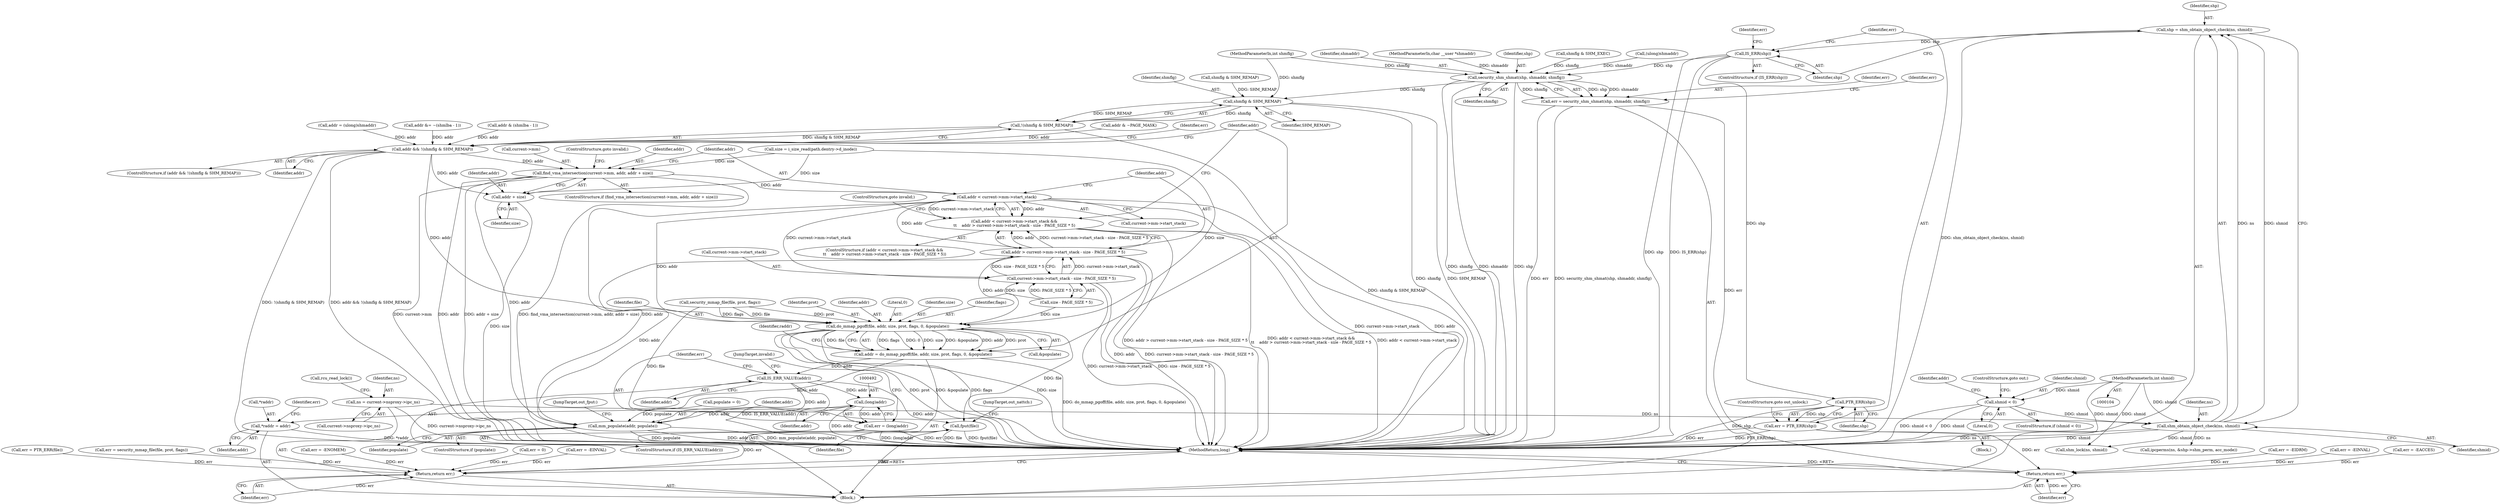 digraph "0_linux_a399b29dfbaaaf91162b2dc5a5875dd51bbfa2a1_0@pointer" {
"1000232" [label="(Call,shp = shm_obtain_object_check(ns, shmid))"];
"1000234" [label="(Call,shm_obtain_object_check(ns, shmid))"];
"1000224" [label="(Call,ns = current->nsproxy->ipc_ns)"];
"1000132" [label="(Call,shmid < 0)"];
"1000105" [label="(MethodParameterIn,int shmid)"];
"1000238" [label="(Call,IS_ERR(shp))"];
"1000243" [label="(Call,PTR_ERR(shp))"];
"1000241" [label="(Call,err = PTR_ERR(shp))"];
"1000550" [label="(Return,return err;)"];
"1000261" [label="(Call,security_shm_shmat(shp, shmaddr, shmflg))"];
"1000259" [label="(Call,err = security_shm_shmat(shp, shmaddr, shmflg))"];
"1000427" [label="(Call,shmflg & SHM_REMAP)"];
"1000426" [label="(Call,!(shmflg & SHM_REMAP))"];
"1000424" [label="(Call,addr && !(shmflg & SHM_REMAP))"];
"1000436" [label="(Call,find_vma_intersection(current->mm, addr, addr + size))"];
"1000447" [label="(Call,addr < current->mm->start_stack)"];
"1000446" [label="(Call,addr < current->mm->start_stack &&\n\t\t    addr > current->mm->start_stack - size - PAGE_SIZE * 5)"];
"1000454" [label="(Call,addr > current->mm->start_stack - size - PAGE_SIZE * 5)"];
"1000470" [label="(Call,do_mmap_pgoff(file, addr, size, prot, flags, 0, &populate))"];
"1000468" [label="(Call,addr = do_mmap_pgoff(file, addr, size, prot, flags, 0, &populate))"];
"1000479" [label="(Call,*raddr = addr)"];
"1000487" [label="(Call,IS_ERR_VALUE(addr))"];
"1000491" [label="(Call,(long)addr)"];
"1000489" [label="(Call,err = (long)addr)"];
"1000545" [label="(Return,return err;)"];
"1000504" [label="(Call,mm_populate(addr, populate))"];
"1000508" [label="(Call,fput(file))"];
"1000456" [label="(Call,current->mm->start_stack - size - PAGE_SIZE * 5)"];
"1000441" [label="(Call,addr + size)"];
"1000251" [label="(Call,ipcperms(ns, &shp->shm_perm, acc_mode))"];
"1000483" [label="(Call,err = 0)"];
"1000509" [label="(Identifier,file)"];
"1000140" [label="(Call,(ulong)shmaddr)"];
"1000424" [label="(Call,addr && !(shmflg & SHM_REMAP))"];
"1000484" [label="(Identifier,err)"];
"1000468" [label="(Call,addr = do_mmap_pgoff(file, addr, size, prot, flags, 0, &populate))"];
"1000139" [label="(Identifier,addr)"];
"1000260" [label="(Identifier,err)"];
"1000437" [label="(Call,current->mm)"];
"1000481" [label="(Identifier,raddr)"];
"1000470" [label="(Call,do_mmap_pgoff(file, addr, size, prot, flags, 0, &populate))"];
"1000474" [label="(Identifier,prot)"];
"1000224" [label="(Call,ns = current->nsproxy->ipc_ns)"];
"1000443" [label="(Identifier,size)"];
"1000135" [label="(ControlStructure,goto out;)"];
"1000477" [label="(Call,&populate)"];
"1000124" [label="(Call,populate = 0)"];
"1000263" [label="(Identifier,shmaddr)"];
"1000266" [label="(Identifier,err)"];
"1000163" [label="(Call,addr & ~PAGE_MASK)"];
"1000505" [label="(Identifier,addr)"];
"1000226" [label="(Call,current->nsproxy->ipc_ns)"];
"1000134" [label="(Literal,0)"];
"1000105" [label="(MethodParameterIn,int shmid)"];
"1000244" [label="(Identifier,shp)"];
"1000261" [label="(Call,security_shm_shmat(shp, shmaddr, shmflg))"];
"1000106" [label="(MethodParameterIn,char __user *shmaddr)"];
"1000510" [label="(JumpTarget,out_nattch:)"];
"1000285" [label="(Call,err = -EIDRM)"];
"1000238" [label="(Call,IS_ERR(shp))"];
"1000426" [label="(Call,!(shmflg & SHM_REMAP))"];
"1000435" [label="(ControlStructure,if (find_vma_intersection(current->mm, addr, addr + size)))"];
"1000231" [label="(Call,rcu_read_lock())"];
"1000472" [label="(Identifier,addr)"];
"1000507" [label="(JumpTarget,out_fput:)"];
"1000447" [label="(Call,addr < current->mm->start_stack)"];
"1000491" [label="(Call,(long)addr)"];
"1000489" [label="(Call,err = (long)addr)"];
"1000243" [label="(Call,PTR_ERR(shp))"];
"1000462" [label="(Call,size - PAGE_SIZE * 5)"];
"1000480" [label="(Call,*raddr)"];
"1000431" [label="(Call,err = -EINVAL)"];
"1000545" [label="(Return,return err;)"];
"1000245" [label="(ControlStructure,goto out_unlock;)"];
"1000247" [label="(Identifier,err)"];
"1000502" [label="(ControlStructure,if (populate))"];
"1000494" [label="(JumpTarget,invalid:)"];
"1000476" [label="(Literal,0)"];
"1000131" [label="(ControlStructure,if (shmid < 0))"];
"1000429" [label="(Identifier,SHM_REMAP)"];
"1000488" [label="(Identifier,addr)"];
"1000546" [label="(Identifier,err)"];
"1000264" [label="(Identifier,shmflg)"];
"1000482" [label="(Identifier,addr)"];
"1000428" [label="(Identifier,shmflg)"];
"1000493" [label="(Identifier,addr)"];
"1000469" [label="(Identifier,addr)"];
"1000552" [label="(MethodReturn,long)"];
"1000110" [label="(Block,)"];
"1000432" [label="(Identifier,err)"];
"1000479" [label="(Call,*raddr = addr)"];
"1000236" [label="(Identifier,shmid)"];
"1000237" [label="(ControlStructure,if (IS_ERR(shp)))"];
"1000473" [label="(Identifier,size)"];
"1000475" [label="(Identifier,flags)"];
"1000506" [label="(Identifier,populate)"];
"1000508" [label="(Call,fput(file))"];
"1000138" [label="(Call,addr = (ulong)shmaddr)"];
"1000127" [label="(Call,err = -EINVAL)"];
"1000441" [label="(Call,addr + size)"];
"1000409" [label="(Call,security_mmap_file(file, prot, flags))"];
"1000352" [label="(Call,err = PTR_ERR(file))"];
"1000132" [label="(Call,shmid < 0)"];
"1000550" [label="(Return,return err;)"];
"1000427" [label="(Call,shmflg & SHM_REMAP)"];
"1000436" [label="(Call,find_vma_intersection(current->mm, addr, addr + size))"];
"1000242" [label="(Identifier,err)"];
"1000175" [label="(Call,shmflg & SHM_REMAP)"];
"1000235" [label="(Identifier,ns)"];
"1000456" [label="(Call,current->mm->start_stack - size - PAGE_SIZE * 5)"];
"1000448" [label="(Identifier,addr)"];
"1000490" [label="(Identifier,err)"];
"1000407" [label="(Call,err = security_mmap_file(file, prot, flags))"];
"1000449" [label="(Call,current->mm->start_stack)"];
"1000234" [label="(Call,shm_obtain_object_check(ns, shmid))"];
"1000107" [label="(MethodParameterIn,int shmflg)"];
"1000519" [label="(Call,shm_lock(ns, shmid))"];
"1000232" [label="(Call,shp = shm_obtain_object_check(ns, shmid))"];
"1000133" [label="(Identifier,shmid)"];
"1000262" [label="(Identifier,shp)"];
"1000487" [label="(Call,IS_ERR_VALUE(addr))"];
"1000457" [label="(Call,current->mm->start_stack)"];
"1000246" [label="(Call,err = -EACCES)"];
"1000467" [label="(ControlStructure,goto invalid;)"];
"1000233" [label="(Identifier,shp)"];
"1000155" [label="(Call,addr &= ~(shmlba - 1))"];
"1000425" [label="(Identifier,addr)"];
"1000442" [label="(Identifier,addr)"];
"1000445" [label="(ControlStructure,if (addr < current->mm->start_stack &&\n\t\t    addr > current->mm->start_stack - size - PAGE_SIZE * 5))"];
"1000504" [label="(Call,mm_populate(addr, populate))"];
"1000145" [label="(Call,addr & (shmlba - 1))"];
"1000240" [label="(Block,)"];
"1000318" [label="(Call,err = -ENOMEM)"];
"1000444" [label="(ControlStructure,goto invalid;)"];
"1000551" [label="(Identifier,err)"];
"1000304" [label="(Call,size = i_size_read(path.dentry->d_inode))"];
"1000471" [label="(Identifier,file)"];
"1000486" [label="(ControlStructure,if (IS_ERR_VALUE(addr)))"];
"1000440" [label="(Identifier,addr)"];
"1000259" [label="(Call,err = security_shm_shmat(shp, shmaddr, shmflg))"];
"1000455" [label="(Identifier,addr)"];
"1000454" [label="(Call,addr > current->mm->start_stack - size - PAGE_SIZE * 5)"];
"1000225" [label="(Identifier,ns)"];
"1000241" [label="(Call,err = PTR_ERR(shp))"];
"1000423" [label="(ControlStructure,if (addr && !(shmflg & SHM_REMAP)))"];
"1000239" [label="(Identifier,shp)"];
"1000214" [label="(Call,shmflg & SHM_EXEC)"];
"1000446" [label="(Call,addr < current->mm->start_stack &&\n\t\t    addr > current->mm->start_stack - size - PAGE_SIZE * 5)"];
"1000232" -> "1000110"  [label="AST: "];
"1000232" -> "1000234"  [label="CFG: "];
"1000233" -> "1000232"  [label="AST: "];
"1000234" -> "1000232"  [label="AST: "];
"1000239" -> "1000232"  [label="CFG: "];
"1000232" -> "1000552"  [label="DDG: shm_obtain_object_check(ns, shmid)"];
"1000234" -> "1000232"  [label="DDG: ns"];
"1000234" -> "1000232"  [label="DDG: shmid"];
"1000232" -> "1000238"  [label="DDG: shp"];
"1000234" -> "1000236"  [label="CFG: "];
"1000235" -> "1000234"  [label="AST: "];
"1000236" -> "1000234"  [label="AST: "];
"1000234" -> "1000552"  [label="DDG: shmid"];
"1000234" -> "1000552"  [label="DDG: ns"];
"1000224" -> "1000234"  [label="DDG: ns"];
"1000132" -> "1000234"  [label="DDG: shmid"];
"1000105" -> "1000234"  [label="DDG: shmid"];
"1000234" -> "1000251"  [label="DDG: ns"];
"1000234" -> "1000519"  [label="DDG: shmid"];
"1000224" -> "1000110"  [label="AST: "];
"1000224" -> "1000226"  [label="CFG: "];
"1000225" -> "1000224"  [label="AST: "];
"1000226" -> "1000224"  [label="AST: "];
"1000231" -> "1000224"  [label="CFG: "];
"1000224" -> "1000552"  [label="DDG: current->nsproxy->ipc_ns"];
"1000132" -> "1000131"  [label="AST: "];
"1000132" -> "1000134"  [label="CFG: "];
"1000133" -> "1000132"  [label="AST: "];
"1000134" -> "1000132"  [label="AST: "];
"1000135" -> "1000132"  [label="CFG: "];
"1000139" -> "1000132"  [label="CFG: "];
"1000132" -> "1000552"  [label="DDG: shmid < 0"];
"1000132" -> "1000552"  [label="DDG: shmid"];
"1000105" -> "1000132"  [label="DDG: shmid"];
"1000105" -> "1000104"  [label="AST: "];
"1000105" -> "1000552"  [label="DDG: shmid"];
"1000105" -> "1000519"  [label="DDG: shmid"];
"1000238" -> "1000237"  [label="AST: "];
"1000238" -> "1000239"  [label="CFG: "];
"1000239" -> "1000238"  [label="AST: "];
"1000242" -> "1000238"  [label="CFG: "];
"1000247" -> "1000238"  [label="CFG: "];
"1000238" -> "1000552"  [label="DDG: shp"];
"1000238" -> "1000552"  [label="DDG: IS_ERR(shp)"];
"1000238" -> "1000243"  [label="DDG: shp"];
"1000238" -> "1000261"  [label="DDG: shp"];
"1000243" -> "1000241"  [label="AST: "];
"1000243" -> "1000244"  [label="CFG: "];
"1000244" -> "1000243"  [label="AST: "];
"1000241" -> "1000243"  [label="CFG: "];
"1000243" -> "1000552"  [label="DDG: shp"];
"1000243" -> "1000241"  [label="DDG: shp"];
"1000241" -> "1000240"  [label="AST: "];
"1000242" -> "1000241"  [label="AST: "];
"1000245" -> "1000241"  [label="CFG: "];
"1000241" -> "1000552"  [label="DDG: err"];
"1000241" -> "1000552"  [label="DDG: PTR_ERR(shp)"];
"1000241" -> "1000550"  [label="DDG: err"];
"1000550" -> "1000110"  [label="AST: "];
"1000550" -> "1000551"  [label="CFG: "];
"1000551" -> "1000550"  [label="AST: "];
"1000552" -> "1000550"  [label="CFG: "];
"1000550" -> "1000552"  [label="DDG: <RET>"];
"1000551" -> "1000550"  [label="DDG: err"];
"1000127" -> "1000550"  [label="DDG: err"];
"1000246" -> "1000550"  [label="DDG: err"];
"1000285" -> "1000550"  [label="DDG: err"];
"1000259" -> "1000550"  [label="DDG: err"];
"1000261" -> "1000259"  [label="AST: "];
"1000261" -> "1000264"  [label="CFG: "];
"1000262" -> "1000261"  [label="AST: "];
"1000263" -> "1000261"  [label="AST: "];
"1000264" -> "1000261"  [label="AST: "];
"1000259" -> "1000261"  [label="CFG: "];
"1000261" -> "1000552"  [label="DDG: shmflg"];
"1000261" -> "1000552"  [label="DDG: shmaddr"];
"1000261" -> "1000552"  [label="DDG: shp"];
"1000261" -> "1000259"  [label="DDG: shp"];
"1000261" -> "1000259"  [label="DDG: shmaddr"];
"1000261" -> "1000259"  [label="DDG: shmflg"];
"1000140" -> "1000261"  [label="DDG: shmaddr"];
"1000106" -> "1000261"  [label="DDG: shmaddr"];
"1000214" -> "1000261"  [label="DDG: shmflg"];
"1000107" -> "1000261"  [label="DDG: shmflg"];
"1000261" -> "1000427"  [label="DDG: shmflg"];
"1000259" -> "1000110"  [label="AST: "];
"1000260" -> "1000259"  [label="AST: "];
"1000266" -> "1000259"  [label="CFG: "];
"1000259" -> "1000552"  [label="DDG: err"];
"1000259" -> "1000552"  [label="DDG: security_shm_shmat(shp, shmaddr, shmflg)"];
"1000427" -> "1000426"  [label="AST: "];
"1000427" -> "1000429"  [label="CFG: "];
"1000428" -> "1000427"  [label="AST: "];
"1000429" -> "1000427"  [label="AST: "];
"1000426" -> "1000427"  [label="CFG: "];
"1000427" -> "1000552"  [label="DDG: shmflg"];
"1000427" -> "1000552"  [label="DDG: SHM_REMAP"];
"1000427" -> "1000426"  [label="DDG: shmflg"];
"1000427" -> "1000426"  [label="DDG: SHM_REMAP"];
"1000107" -> "1000427"  [label="DDG: shmflg"];
"1000175" -> "1000427"  [label="DDG: SHM_REMAP"];
"1000426" -> "1000424"  [label="AST: "];
"1000424" -> "1000426"  [label="CFG: "];
"1000426" -> "1000552"  [label="DDG: shmflg & SHM_REMAP"];
"1000426" -> "1000424"  [label="DDG: shmflg & SHM_REMAP"];
"1000424" -> "1000423"  [label="AST: "];
"1000424" -> "1000425"  [label="CFG: "];
"1000425" -> "1000424"  [label="AST: "];
"1000432" -> "1000424"  [label="CFG: "];
"1000469" -> "1000424"  [label="CFG: "];
"1000424" -> "1000552"  [label="DDG: !(shmflg & SHM_REMAP)"];
"1000424" -> "1000552"  [label="DDG: addr && !(shmflg & SHM_REMAP)"];
"1000163" -> "1000424"  [label="DDG: addr"];
"1000138" -> "1000424"  [label="DDG: addr"];
"1000155" -> "1000424"  [label="DDG: addr"];
"1000145" -> "1000424"  [label="DDG: addr"];
"1000424" -> "1000436"  [label="DDG: addr"];
"1000424" -> "1000441"  [label="DDG: addr"];
"1000424" -> "1000470"  [label="DDG: addr"];
"1000436" -> "1000435"  [label="AST: "];
"1000436" -> "1000441"  [label="CFG: "];
"1000437" -> "1000436"  [label="AST: "];
"1000440" -> "1000436"  [label="AST: "];
"1000441" -> "1000436"  [label="AST: "];
"1000444" -> "1000436"  [label="CFG: "];
"1000448" -> "1000436"  [label="CFG: "];
"1000436" -> "1000552"  [label="DDG: find_vma_intersection(current->mm, addr, addr + size)"];
"1000436" -> "1000552"  [label="DDG: current->mm"];
"1000436" -> "1000552"  [label="DDG: addr"];
"1000436" -> "1000552"  [label="DDG: addr + size"];
"1000304" -> "1000436"  [label="DDG: size"];
"1000436" -> "1000447"  [label="DDG: addr"];
"1000436" -> "1000504"  [label="DDG: addr"];
"1000447" -> "1000446"  [label="AST: "];
"1000447" -> "1000449"  [label="CFG: "];
"1000448" -> "1000447"  [label="AST: "];
"1000449" -> "1000447"  [label="AST: "];
"1000455" -> "1000447"  [label="CFG: "];
"1000446" -> "1000447"  [label="CFG: "];
"1000447" -> "1000552"  [label="DDG: current->mm->start_stack"];
"1000447" -> "1000552"  [label="DDG: addr"];
"1000447" -> "1000446"  [label="DDG: addr"];
"1000447" -> "1000446"  [label="DDG: current->mm->start_stack"];
"1000447" -> "1000454"  [label="DDG: addr"];
"1000447" -> "1000456"  [label="DDG: current->mm->start_stack"];
"1000447" -> "1000470"  [label="DDG: addr"];
"1000447" -> "1000504"  [label="DDG: addr"];
"1000446" -> "1000445"  [label="AST: "];
"1000446" -> "1000454"  [label="CFG: "];
"1000454" -> "1000446"  [label="AST: "];
"1000467" -> "1000446"  [label="CFG: "];
"1000469" -> "1000446"  [label="CFG: "];
"1000446" -> "1000552"  [label="DDG: addr < current->mm->start_stack &&\n\t\t    addr > current->mm->start_stack - size - PAGE_SIZE * 5"];
"1000446" -> "1000552"  [label="DDG: addr < current->mm->start_stack"];
"1000446" -> "1000552"  [label="DDG: addr > current->mm->start_stack - size - PAGE_SIZE * 5"];
"1000454" -> "1000446"  [label="DDG: addr"];
"1000454" -> "1000446"  [label="DDG: current->mm->start_stack - size - PAGE_SIZE * 5"];
"1000454" -> "1000456"  [label="CFG: "];
"1000455" -> "1000454"  [label="AST: "];
"1000456" -> "1000454"  [label="AST: "];
"1000454" -> "1000552"  [label="DDG: addr"];
"1000454" -> "1000552"  [label="DDG: current->mm->start_stack - size - PAGE_SIZE * 5"];
"1000456" -> "1000454"  [label="DDG: current->mm->start_stack"];
"1000456" -> "1000454"  [label="DDG: size - PAGE_SIZE * 5"];
"1000454" -> "1000470"  [label="DDG: addr"];
"1000454" -> "1000504"  [label="DDG: addr"];
"1000470" -> "1000468"  [label="AST: "];
"1000470" -> "1000477"  [label="CFG: "];
"1000471" -> "1000470"  [label="AST: "];
"1000472" -> "1000470"  [label="AST: "];
"1000473" -> "1000470"  [label="AST: "];
"1000474" -> "1000470"  [label="AST: "];
"1000475" -> "1000470"  [label="AST: "];
"1000476" -> "1000470"  [label="AST: "];
"1000477" -> "1000470"  [label="AST: "];
"1000468" -> "1000470"  [label="CFG: "];
"1000470" -> "1000552"  [label="DDG: prot"];
"1000470" -> "1000552"  [label="DDG: &populate"];
"1000470" -> "1000552"  [label="DDG: flags"];
"1000470" -> "1000552"  [label="DDG: size"];
"1000470" -> "1000468"  [label="DDG: flags"];
"1000470" -> "1000468"  [label="DDG: 0"];
"1000470" -> "1000468"  [label="DDG: size"];
"1000470" -> "1000468"  [label="DDG: &populate"];
"1000470" -> "1000468"  [label="DDG: addr"];
"1000470" -> "1000468"  [label="DDG: prot"];
"1000470" -> "1000468"  [label="DDG: file"];
"1000409" -> "1000470"  [label="DDG: file"];
"1000409" -> "1000470"  [label="DDG: prot"];
"1000409" -> "1000470"  [label="DDG: flags"];
"1000304" -> "1000470"  [label="DDG: size"];
"1000462" -> "1000470"  [label="DDG: size"];
"1000470" -> "1000508"  [label="DDG: file"];
"1000468" -> "1000110"  [label="AST: "];
"1000469" -> "1000468"  [label="AST: "];
"1000481" -> "1000468"  [label="CFG: "];
"1000468" -> "1000552"  [label="DDG: do_mmap_pgoff(file, addr, size, prot, flags, 0, &populate)"];
"1000468" -> "1000479"  [label="DDG: addr"];
"1000468" -> "1000487"  [label="DDG: addr"];
"1000479" -> "1000110"  [label="AST: "];
"1000479" -> "1000482"  [label="CFG: "];
"1000480" -> "1000479"  [label="AST: "];
"1000482" -> "1000479"  [label="AST: "];
"1000484" -> "1000479"  [label="CFG: "];
"1000479" -> "1000552"  [label="DDG: *raddr"];
"1000487" -> "1000486"  [label="AST: "];
"1000487" -> "1000488"  [label="CFG: "];
"1000488" -> "1000487"  [label="AST: "];
"1000490" -> "1000487"  [label="CFG: "];
"1000494" -> "1000487"  [label="CFG: "];
"1000487" -> "1000552"  [label="DDG: addr"];
"1000487" -> "1000552"  [label="DDG: IS_ERR_VALUE(addr)"];
"1000487" -> "1000491"  [label="DDG: addr"];
"1000487" -> "1000504"  [label="DDG: addr"];
"1000491" -> "1000489"  [label="AST: "];
"1000491" -> "1000493"  [label="CFG: "];
"1000492" -> "1000491"  [label="AST: "];
"1000493" -> "1000491"  [label="AST: "];
"1000489" -> "1000491"  [label="CFG: "];
"1000491" -> "1000552"  [label="DDG: addr"];
"1000491" -> "1000489"  [label="DDG: addr"];
"1000491" -> "1000504"  [label="DDG: addr"];
"1000489" -> "1000486"  [label="AST: "];
"1000490" -> "1000489"  [label="AST: "];
"1000494" -> "1000489"  [label="CFG: "];
"1000489" -> "1000552"  [label="DDG: (long)addr"];
"1000489" -> "1000552"  [label="DDG: err"];
"1000489" -> "1000545"  [label="DDG: err"];
"1000545" -> "1000110"  [label="AST: "];
"1000545" -> "1000546"  [label="CFG: "];
"1000546" -> "1000545"  [label="AST: "];
"1000552" -> "1000545"  [label="CFG: "];
"1000545" -> "1000552"  [label="DDG: <RET>"];
"1000546" -> "1000545"  [label="DDG: err"];
"1000318" -> "1000545"  [label="DDG: err"];
"1000431" -> "1000545"  [label="DDG: err"];
"1000483" -> "1000545"  [label="DDG: err"];
"1000407" -> "1000545"  [label="DDG: err"];
"1000352" -> "1000545"  [label="DDG: err"];
"1000504" -> "1000502"  [label="AST: "];
"1000504" -> "1000506"  [label="CFG: "];
"1000505" -> "1000504"  [label="AST: "];
"1000506" -> "1000504"  [label="AST: "];
"1000507" -> "1000504"  [label="CFG: "];
"1000504" -> "1000552"  [label="DDG: populate"];
"1000504" -> "1000552"  [label="DDG: addr"];
"1000504" -> "1000552"  [label="DDG: mm_populate(addr, populate)"];
"1000124" -> "1000504"  [label="DDG: populate"];
"1000508" -> "1000110"  [label="AST: "];
"1000508" -> "1000509"  [label="CFG: "];
"1000509" -> "1000508"  [label="AST: "];
"1000510" -> "1000508"  [label="CFG: "];
"1000508" -> "1000552"  [label="DDG: file"];
"1000508" -> "1000552"  [label="DDG: fput(file)"];
"1000409" -> "1000508"  [label="DDG: file"];
"1000456" -> "1000462"  [label="CFG: "];
"1000457" -> "1000456"  [label="AST: "];
"1000462" -> "1000456"  [label="AST: "];
"1000456" -> "1000552"  [label="DDG: current->mm->start_stack"];
"1000456" -> "1000552"  [label="DDG: size - PAGE_SIZE * 5"];
"1000462" -> "1000456"  [label="DDG: size"];
"1000462" -> "1000456"  [label="DDG: PAGE_SIZE * 5"];
"1000441" -> "1000443"  [label="CFG: "];
"1000442" -> "1000441"  [label="AST: "];
"1000443" -> "1000441"  [label="AST: "];
"1000441" -> "1000552"  [label="DDG: size"];
"1000304" -> "1000441"  [label="DDG: size"];
}
